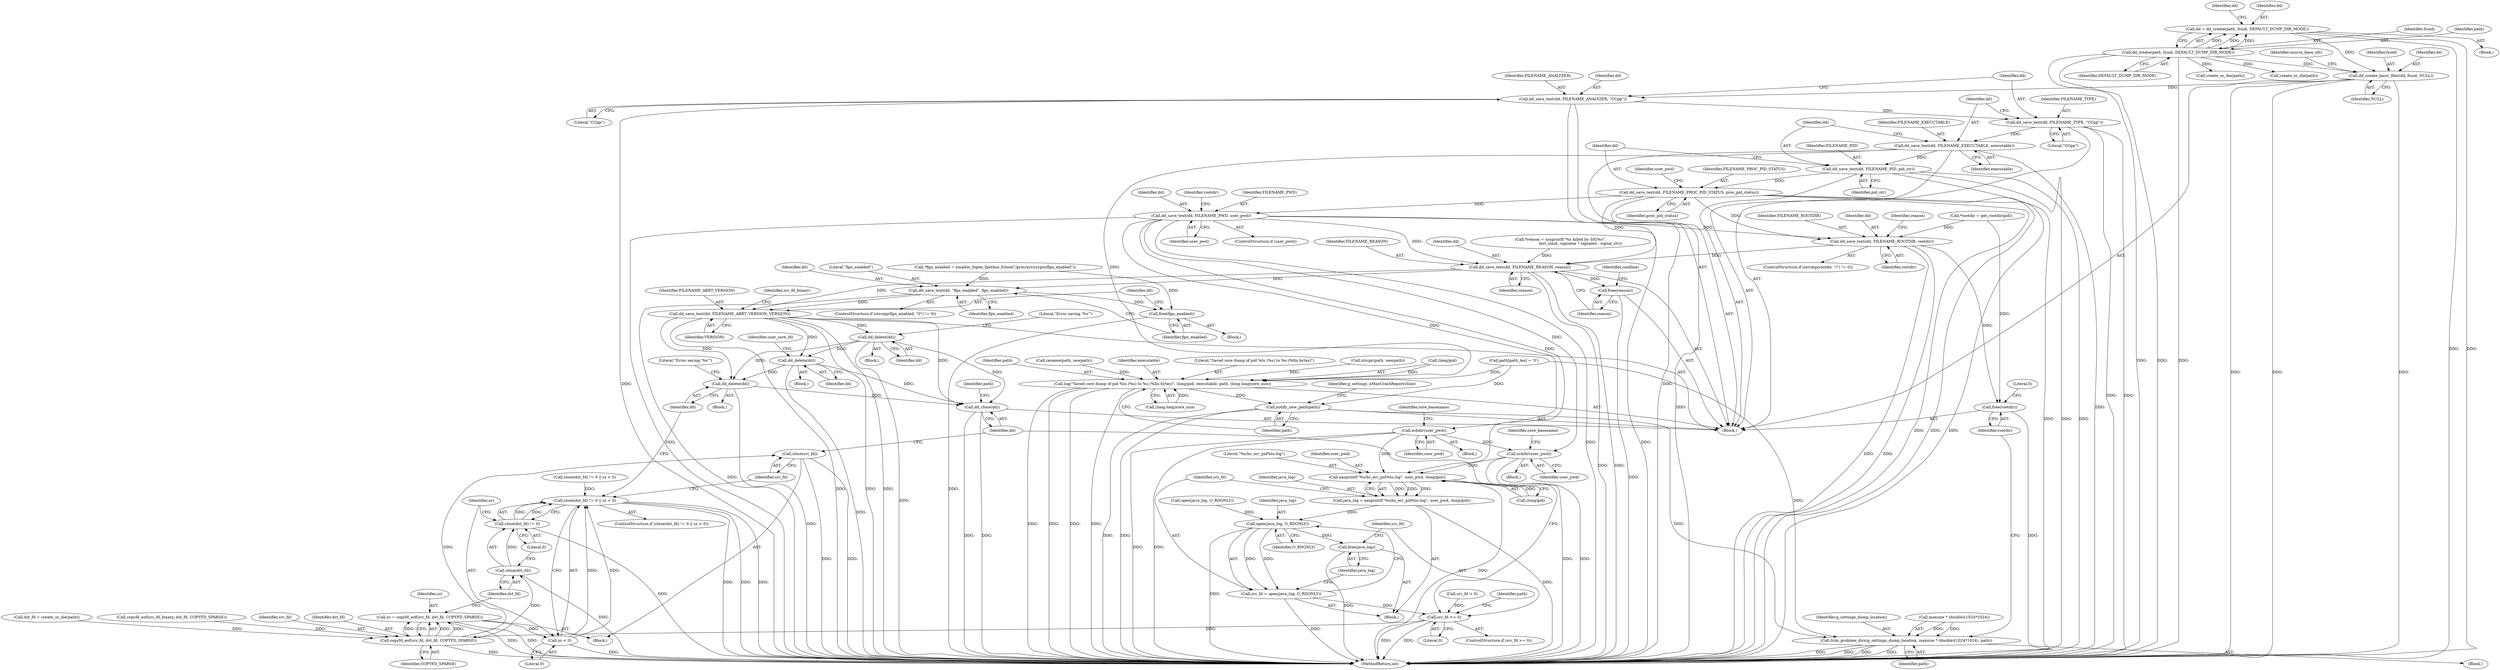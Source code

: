 digraph "0_abrt_4f2c1ddd3e3b81d2d5146b883115371f1cada9f9@API" {
"1000630" [label="(Call,dd_create_basic_files(dd, fsuid, NULL))"];
"1000616" [label="(Call,dd = dd_create(path, fsuid, DEFAULT_DUMP_DIR_MODE))"];
"1000618" [label="(Call,dd_create(path, fsuid, DEFAULT_DUMP_DIR_MODE))"];
"1000757" [label="(Call,dd_save_text(dd, FILENAME_ANALYZER, \"CCpp\"))"];
"1000761" [label="(Call,dd_save_text(dd, FILENAME_TYPE, \"CCpp\"))"];
"1000765" [label="(Call,dd_save_text(dd, FILENAME_EXECUTABLE, executable))"];
"1000769" [label="(Call,dd_save_text(dd, FILENAME_PID, pid_str))"];
"1000773" [label="(Call,dd_save_text(dd, FILENAME_PROC_PID_STATUS, proc_pid_status))"];
"1000779" [label="(Call,dd_save_text(dd, FILENAME_PWD, user_pwd))"];
"1000792" [label="(Call,dd_save_text(dd, FILENAME_ROOTDIR, rootdir))"];
"1000806" [label="(Call,dd_save_text(dd, FILENAME_REASON, reason))"];
"1000810" [label="(Call,free(reason))"];
"1000840" [label="(Call,dd_save_text(dd, \"fips_enabled\", fips_enabled))"];
"1000844" [label="(Call,free(fips_enabled))"];
"1000846" [label="(Call,dd_save_text(dd, FILENAME_ABRT_VERSION, VERSION))"];
"1000882" [label="(Call,dd_delete(dd))"];
"1000919" [label="(Call,dd_delete(dd))"];
"1001029" [label="(Call,dd_delete(dd))"];
"1001036" [label="(Call,dd_close(dd))"];
"1001103" [label="(Call,free(rootdir))"];
"1000926" [label="(Call,xchdir(user_pwd))"];
"1000956" [label="(Call,xchdir(user_pwd))"];
"1000984" [label="(Call,xasprintf(\"%s/hs_err_pid%lu.log\", user_pwd, (long)pid))"];
"1000982" [label="(Call,java_log = xasprintf(\"%s/hs_err_pid%lu.log\", user_pwd, (long)pid))"];
"1000992" [label="(Call,open(java_log, O_RDONLY))"];
"1000990" [label="(Call,src_fd = open(java_log, O_RDONLY))"];
"1000998" [label="(Call,src_fd >= 0)"];
"1001015" [label="(Call,copyfd_eof(src_fd, dst_fd, COPYFD_SPARSE))"];
"1001013" [label="(Call,sz = copyfd_eof(src_fd, dst_fd, COPYFD_SPARSE))"];
"1001025" [label="(Call,sz < 0)"];
"1001020" [label="(Call,close(dst_fd) != 0 || sz < 0)"];
"1001022" [label="(Call,close(dst_fd))"];
"1001021" [label="(Call,close(dst_fd) != 0)"];
"1001034" [label="(Call,close(src_fd))"];
"1000995" [label="(Call,free(java_log))"];
"1001065" [label="(Call,log(\"Saved core dump of pid %lu (%s) to %s (%llu bytes)\", (long)pid, executable, path, (long long)core_size))"];
"1001075" [label="(Call,notify_new_path(path))"];
"1001093" [label="(Call,trim_problem_dirs(g_settings_dump_location, maxsize * (double)(1024*1024), path))"];
"1000786" [label="(ControlStructure,if (strcmp(rootdir, \"/\") != 0))"];
"1000827" [label="(Call,*fips_enabled = xmalloc_fopen_fgetline_fclose(\"/proc/sys/crypto/fips_enabled\"))"];
"1001013" [label="(Call,sz = copyfd_eof(src_fd, dst_fd, COPYFD_SPARSE))"];
"1001017" [label="(Identifier,dst_fd)"];
"1000858" [label="(Call,create_or_die(path))"];
"1001103" [label="(Call,free(rootdir))"];
"1000926" [label="(Call,xchdir(user_pwd))"];
"1000810" [label="(Call,free(reason))"];
"1000959" [label="(Identifier,core_basename)"];
"1000881" [label="(Block,)"];
"1000623" [label="(Identifier,dd)"];
"1000768" [label="(Identifier,executable)"];
"1000760" [label="(Literal,\"CCpp\")"];
"1000780" [label="(Identifier,dd)"];
"1000806" [label="(Call,dd_save_text(dd, FILENAME_REASON, reason))"];
"1000848" [label="(Identifier,FILENAME_ABRT_VERSION)"];
"1000757" [label="(Call,dd_save_text(dd, FILENAME_ANALYZER, \"CCpp\"))"];
"1001027" [label="(Literal,0)"];
"1001070" [label="(Identifier,executable)"];
"1000630" [label="(Call,dd_create_basic_files(dd, fsuid, NULL))"];
"1000956" [label="(Call,xchdir(user_pwd))"];
"1000841" [label="(Identifier,dd)"];
"1000997" [label="(ControlStructure,if (src_fd >= 0))"];
"1001079" [label="(Identifier,g_settings_nMaxCrashReportsSize)"];
"1000782" [label="(Identifier,user_pwd)"];
"1000927" [label="(Identifier,user_pwd)"];
"1000994" [label="(Identifier,O_RDONLY)"];
"1001104" [label="(Identifier,rootdir)"];
"1000978" [label="(Call,src_fd < 0)"];
"1001008" [label="(Call,dst_fd = create_or_die(path))"];
"1000849" [label="(Identifier,VERSION)"];
"1000873" [label="(Call,close(dst_fd) != 0 || sz < 0)"];
"1001014" [label="(Identifier,sz)"];
"1000624" [label="(Block,)"];
"1001075" [label="(Call,notify_new_path(path))"];
"1000996" [label="(Identifier,java_log)"];
"1000972" [label="(Call,open(java_log, O_RDONLY))"];
"1001029" [label="(Call,dd_delete(dd))"];
"1000957" [label="(Identifier,user_pwd)"];
"1001001" [label="(Block,)"];
"1000984" [label="(Call,xasprintf(\"%s/hs_err_pid%lu.log\", user_pwd, (long)pid))"];
"1000982" [label="(Call,java_log = xasprintf(\"%s/hs_err_pid%lu.log\", user_pwd, (long)pid))"];
"1001023" [label="(Identifier,dst_fd)"];
"1001102" [label="(Identifier,path)"];
"1000991" [label="(Identifier,src_fd)"];
"1000834" [label="(ControlStructure,if (strcmp(fips_enabled, \"0\") != 0))"];
"1001094" [label="(Identifier,g_settings_dump_location)"];
"1000769" [label="(Call,dd_save_text(dd, FILENAME_PID, pid_str))"];
"1001019" [label="(ControlStructure,if (close(dst_fd) != 0 || sz < 0))"];
"1000784" [label="(Identifier,rootdir)"];
"1000770" [label="(Identifier,dd)"];
"1001015" [label="(Call,copyfd_eof(src_fd, dst_fd, COPYFD_SPARSE))"];
"1000885" [label="(Literal,\"Error saving '%s'\")"];
"1000983" [label="(Identifier,java_log)"];
"1001066" [label="(Literal,\"Saved core dump of pid %lu (%s) to %s (%llu bytes)\")"];
"1000811" [label="(Identifier,reason)"];
"1001106" [label="(Literal,0)"];
"1001004" [label="(Identifier,path)"];
"1000632" [label="(Identifier,fsuid)"];
"1001021" [label="(Call,close(dst_fd) != 0)"];
"1001060" [label="(Call,strcpy(path, newpath))"];
"1000999" [label="(Identifier,src_fd)"];
"1000792" [label="(Call,dd_save_text(dd, FILENAME_ROOTDIR, rootdir))"];
"1000764" [label="(Literal,\"CCpp\")"];
"1000920" [label="(Identifier,dd)"];
"1000774" [label="(Identifier,dd)"];
"1000843" [label="(Identifier,fips_enabled)"];
"1000846" [label="(Call,dd_save_text(dd, FILENAME_ABRT_VERSION, VERSION))"];
"1000883" [label="(Identifier,dd)"];
"1000916" [label="(Block,)"];
"1001072" [label="(Call,(long long)core_size)"];
"1001036" [label="(Call,dd_close(dd))"];
"1001037" [label="(Identifier,dd)"];
"1000892" [label="(Call,create_or_die(path))"];
"1000779" [label="(Call,dd_save_text(dd, FILENAME_PWD, user_pwd))"];
"1000847" [label="(Identifier,dd)"];
"1001093" [label="(Call,trim_problem_dirs(g_settings_dump_location, maxsize * (double)(1024*1024), path))"];
"1000985" [label="(Literal,\"%s/hs_err_pid%lu.log\")"];
"1000761" [label="(Call,dd_save_text(dd, FILENAME_TYPE, \"CCpp\"))"];
"1001081" [label="(Block,)"];
"1000758" [label="(Identifier,dd)"];
"1000795" [label="(Identifier,rootdir)"];
"1000919" [label="(Call,dd_delete(dd))"];
"1000995" [label="(Call,free(java_log))"];
"1000777" [label="(ControlStructure,if (user_pwd))"];
"1000626" [label="(Call,*rootdir = get_rootdir(pid))"];
"1000809" [label="(Identifier,reason)"];
"1001025" [label="(Call,sz < 0)"];
"1000998" [label="(Call,src_fd >= 0)"];
"1000765" [label="(Call,dd_save_text(dd, FILENAME_EXECUTABLE, executable))"];
"1000882" [label="(Call,dd_delete(dd))"];
"1000814" [label="(Identifier,cmdline)"];
"1000771" [label="(Identifier,FILENAME_PID)"];
"1000844" [label="(Call,free(fips_enabled))"];
"1000986" [label="(Identifier,user_pwd)"];
"1000620" [label="(Identifier,fsuid)"];
"1000773" [label="(Call,dd_save_text(dd, FILENAME_PROC_PID_STATUS, proc_pid_status))"];
"1001171" [label="(MethodReturn,int)"];
"1000987" [label="(Call,(long)pid)"];
"1000762" [label="(Identifier,dd)"];
"1000808" [label="(Identifier,FILENAME_REASON)"];
"1000619" [label="(Identifier,path)"];
"1001067" [label="(Call,(long)pid)"];
"1001026" [label="(Identifier,sz)"];
"1000794" [label="(Identifier,FILENAME_ROOTDIR)"];
"1001071" [label="(Identifier,path)"];
"1001024" [label="(Literal,0)"];
"1000793" [label="(Identifier,dd)"];
"1000990" [label="(Call,src_fd = open(java_log, O_RDONLY))"];
"1000633" [label="(Identifier,NULL)"];
"1000617" [label="(Identifier,dd)"];
"1000767" [label="(Identifier,FILENAME_EXECUTABLE)"];
"1001022" [label="(Call,close(dst_fd))"];
"1000833" [label="(Block,)"];
"1000842" [label="(Literal,\"fips_enabled\")"];
"1000798" [label="(Identifier,reason)"];
"1001056" [label="(Call,rename(path, newpath))"];
"1000759" [label="(Identifier,FILENAME_ANALYZER)"];
"1000766" [label="(Identifier,dd)"];
"1000992" [label="(Call,open(java_log, O_RDONLY))"];
"1001000" [label="(Literal,0)"];
"1000923" [label="(Identifier,user_core_fd)"];
"1000863" [label="(Call,copyfd_eof(src_fd_binary, dst_fd, COPYFD_SPARSE))"];
"1000925" [label="(Block,)"];
"1000993" [label="(Identifier,java_log)"];
"1000840" [label="(Call,dd_save_text(dd, \"fips_enabled\", fips_enabled))"];
"1000807" [label="(Identifier,dd)"];
"1000929" [label="(Identifier,core_basename)"];
"1001028" [label="(Block,)"];
"1000776" [label="(Identifier,proc_pid_status)"];
"1000852" [label="(Identifier,src_fd_binary)"];
"1001040" [label="(Identifier,path)"];
"1000145" [label="(Block,)"];
"1000981" [label="(Block,)"];
"1000618" [label="(Call,dd_create(path, fsuid, DEFAULT_DUMP_DIR_MODE))"];
"1001065" [label="(Call,log(\"Saved core dump of pid %lu (%s) to %s (%llu bytes)\", (long)pid, executable, path, (long long)core_size))"];
"1001018" [label="(Identifier,COPYFD_SPARSE)"];
"1000955" [label="(Block,)"];
"1000621" [label="(Identifier,DEFAULT_DUMP_DIR_MODE)"];
"1001038" [label="(Call,path[path_len] = '\0')"];
"1000781" [label="(Identifier,FILENAME_PWD)"];
"1000845" [label="(Identifier,fips_enabled)"];
"1000775" [label="(Identifier,FILENAME_PROC_PID_STATUS)"];
"1001095" [label="(Call,maxsize * (double)(1024*1024))"];
"1000616" [label="(Call,dd = dd_create(path, fsuid, DEFAULT_DUMP_DIR_MODE))"];
"1000772" [label="(Identifier,pid_str)"];
"1000763" [label="(Identifier,FILENAME_TYPE)"];
"1001076" [label="(Identifier,path)"];
"1001020" [label="(Call,close(dst_fd) != 0 || sz < 0)"];
"1000631" [label="(Identifier,dd)"];
"1001030" [label="(Identifier,dd)"];
"1001034" [label="(Call,close(src_fd))"];
"1000637" [label="(Identifier,source_base_ofs)"];
"1001032" [label="(Literal,\"Error saving '%s'\")"];
"1001035" [label="(Identifier,src_fd)"];
"1000778" [label="(Identifier,user_pwd)"];
"1001016" [label="(Identifier,src_fd)"];
"1000797" [label="(Call,*reason = xasprintf(\"%s killed by SIG%s\",\n                                 last_slash, signame ? signame : signal_str))"];
"1000630" -> "1000624"  [label="AST: "];
"1000630" -> "1000633"  [label="CFG: "];
"1000631" -> "1000630"  [label="AST: "];
"1000632" -> "1000630"  [label="AST: "];
"1000633" -> "1000630"  [label="AST: "];
"1000637" -> "1000630"  [label="CFG: "];
"1000630" -> "1001171"  [label="DDG: "];
"1000630" -> "1001171"  [label="DDG: "];
"1000630" -> "1001171"  [label="DDG: "];
"1000616" -> "1000630"  [label="DDG: "];
"1000618" -> "1000630"  [label="DDG: "];
"1000630" -> "1000757"  [label="DDG: "];
"1000616" -> "1000145"  [label="AST: "];
"1000616" -> "1000618"  [label="CFG: "];
"1000617" -> "1000616"  [label="AST: "];
"1000618" -> "1000616"  [label="AST: "];
"1000623" -> "1000616"  [label="CFG: "];
"1000616" -> "1001171"  [label="DDG: "];
"1000616" -> "1001171"  [label="DDG: "];
"1000618" -> "1000616"  [label="DDG: "];
"1000618" -> "1000616"  [label="DDG: "];
"1000618" -> "1000616"  [label="DDG: "];
"1000618" -> "1000621"  [label="CFG: "];
"1000619" -> "1000618"  [label="AST: "];
"1000620" -> "1000618"  [label="AST: "];
"1000621" -> "1000618"  [label="AST: "];
"1000618" -> "1001171"  [label="DDG: "];
"1000618" -> "1001171"  [label="DDG: "];
"1000618" -> "1001171"  [label="DDG: "];
"1000618" -> "1000858"  [label="DDG: "];
"1000618" -> "1000892"  [label="DDG: "];
"1000757" -> "1000624"  [label="AST: "];
"1000757" -> "1000760"  [label="CFG: "];
"1000758" -> "1000757"  [label="AST: "];
"1000759" -> "1000757"  [label="AST: "];
"1000760" -> "1000757"  [label="AST: "];
"1000762" -> "1000757"  [label="CFG: "];
"1000757" -> "1001171"  [label="DDG: "];
"1000757" -> "1001171"  [label="DDG: "];
"1000757" -> "1000761"  [label="DDG: "];
"1000761" -> "1000624"  [label="AST: "];
"1000761" -> "1000764"  [label="CFG: "];
"1000762" -> "1000761"  [label="AST: "];
"1000763" -> "1000761"  [label="AST: "];
"1000764" -> "1000761"  [label="AST: "];
"1000766" -> "1000761"  [label="CFG: "];
"1000761" -> "1001171"  [label="DDG: "];
"1000761" -> "1001171"  [label="DDG: "];
"1000761" -> "1000765"  [label="DDG: "];
"1000765" -> "1000624"  [label="AST: "];
"1000765" -> "1000768"  [label="CFG: "];
"1000766" -> "1000765"  [label="AST: "];
"1000767" -> "1000765"  [label="AST: "];
"1000768" -> "1000765"  [label="AST: "];
"1000770" -> "1000765"  [label="CFG: "];
"1000765" -> "1001171"  [label="DDG: "];
"1000765" -> "1001171"  [label="DDG: "];
"1000765" -> "1000769"  [label="DDG: "];
"1000765" -> "1001065"  [label="DDG: "];
"1000769" -> "1000624"  [label="AST: "];
"1000769" -> "1000772"  [label="CFG: "];
"1000770" -> "1000769"  [label="AST: "];
"1000771" -> "1000769"  [label="AST: "];
"1000772" -> "1000769"  [label="AST: "];
"1000774" -> "1000769"  [label="CFG: "];
"1000769" -> "1001171"  [label="DDG: "];
"1000769" -> "1001171"  [label="DDG: "];
"1000769" -> "1001171"  [label="DDG: "];
"1000769" -> "1000773"  [label="DDG: "];
"1000773" -> "1000624"  [label="AST: "];
"1000773" -> "1000776"  [label="CFG: "];
"1000774" -> "1000773"  [label="AST: "];
"1000775" -> "1000773"  [label="AST: "];
"1000776" -> "1000773"  [label="AST: "];
"1000778" -> "1000773"  [label="CFG: "];
"1000773" -> "1001171"  [label="DDG: "];
"1000773" -> "1001171"  [label="DDG: "];
"1000773" -> "1001171"  [label="DDG: "];
"1000773" -> "1000779"  [label="DDG: "];
"1000773" -> "1000792"  [label="DDG: "];
"1000773" -> "1000806"  [label="DDG: "];
"1000779" -> "1000777"  [label="AST: "];
"1000779" -> "1000782"  [label="CFG: "];
"1000780" -> "1000779"  [label="AST: "];
"1000781" -> "1000779"  [label="AST: "];
"1000782" -> "1000779"  [label="AST: "];
"1000784" -> "1000779"  [label="CFG: "];
"1000779" -> "1001171"  [label="DDG: "];
"1000779" -> "1001171"  [label="DDG: "];
"1000779" -> "1001171"  [label="DDG: "];
"1000779" -> "1000792"  [label="DDG: "];
"1000779" -> "1000806"  [label="DDG: "];
"1000779" -> "1000926"  [label="DDG: "];
"1000779" -> "1000956"  [label="DDG: "];
"1000779" -> "1000984"  [label="DDG: "];
"1000792" -> "1000786"  [label="AST: "];
"1000792" -> "1000795"  [label="CFG: "];
"1000793" -> "1000792"  [label="AST: "];
"1000794" -> "1000792"  [label="AST: "];
"1000795" -> "1000792"  [label="AST: "];
"1000798" -> "1000792"  [label="CFG: "];
"1000792" -> "1001171"  [label="DDG: "];
"1000792" -> "1001171"  [label="DDG: "];
"1000626" -> "1000792"  [label="DDG: "];
"1000792" -> "1000806"  [label="DDG: "];
"1000792" -> "1001103"  [label="DDG: "];
"1000806" -> "1000624"  [label="AST: "];
"1000806" -> "1000809"  [label="CFG: "];
"1000807" -> "1000806"  [label="AST: "];
"1000808" -> "1000806"  [label="AST: "];
"1000809" -> "1000806"  [label="AST: "];
"1000811" -> "1000806"  [label="CFG: "];
"1000806" -> "1001171"  [label="DDG: "];
"1000806" -> "1001171"  [label="DDG: "];
"1000797" -> "1000806"  [label="DDG: "];
"1000806" -> "1000810"  [label="DDG: "];
"1000806" -> "1000840"  [label="DDG: "];
"1000806" -> "1000846"  [label="DDG: "];
"1000810" -> "1000624"  [label="AST: "];
"1000810" -> "1000811"  [label="CFG: "];
"1000811" -> "1000810"  [label="AST: "];
"1000814" -> "1000810"  [label="CFG: "];
"1000810" -> "1001171"  [label="DDG: "];
"1000840" -> "1000834"  [label="AST: "];
"1000840" -> "1000843"  [label="CFG: "];
"1000841" -> "1000840"  [label="AST: "];
"1000842" -> "1000840"  [label="AST: "];
"1000843" -> "1000840"  [label="AST: "];
"1000845" -> "1000840"  [label="CFG: "];
"1000840" -> "1001171"  [label="DDG: "];
"1000827" -> "1000840"  [label="DDG: "];
"1000840" -> "1000844"  [label="DDG: "];
"1000840" -> "1000846"  [label="DDG: "];
"1000844" -> "1000833"  [label="AST: "];
"1000844" -> "1000845"  [label="CFG: "];
"1000845" -> "1000844"  [label="AST: "];
"1000847" -> "1000844"  [label="CFG: "];
"1000844" -> "1001171"  [label="DDG: "];
"1000827" -> "1000844"  [label="DDG: "];
"1000846" -> "1000624"  [label="AST: "];
"1000846" -> "1000849"  [label="CFG: "];
"1000847" -> "1000846"  [label="AST: "];
"1000848" -> "1000846"  [label="AST: "];
"1000849" -> "1000846"  [label="AST: "];
"1000852" -> "1000846"  [label="CFG: "];
"1000846" -> "1001171"  [label="DDG: "];
"1000846" -> "1001171"  [label="DDG: "];
"1000846" -> "1001171"  [label="DDG: "];
"1000846" -> "1000882"  [label="DDG: "];
"1000846" -> "1000919"  [label="DDG: "];
"1000846" -> "1001029"  [label="DDG: "];
"1000846" -> "1001036"  [label="DDG: "];
"1000882" -> "1000881"  [label="AST: "];
"1000882" -> "1000883"  [label="CFG: "];
"1000883" -> "1000882"  [label="AST: "];
"1000885" -> "1000882"  [label="CFG: "];
"1000882" -> "1001171"  [label="DDG: "];
"1000882" -> "1000919"  [label="DDG: "];
"1000882" -> "1001029"  [label="DDG: "];
"1000882" -> "1001036"  [label="DDG: "];
"1000919" -> "1000916"  [label="AST: "];
"1000919" -> "1000920"  [label="CFG: "];
"1000920" -> "1000919"  [label="AST: "];
"1000923" -> "1000919"  [label="CFG: "];
"1000919" -> "1001171"  [label="DDG: "];
"1000919" -> "1001029"  [label="DDG: "];
"1000919" -> "1001036"  [label="DDG: "];
"1001029" -> "1001028"  [label="AST: "];
"1001029" -> "1001030"  [label="CFG: "];
"1001030" -> "1001029"  [label="AST: "];
"1001032" -> "1001029"  [label="CFG: "];
"1001029" -> "1001171"  [label="DDG: "];
"1001029" -> "1001036"  [label="DDG: "];
"1001036" -> "1000624"  [label="AST: "];
"1001036" -> "1001037"  [label="CFG: "];
"1001037" -> "1001036"  [label="AST: "];
"1001040" -> "1001036"  [label="CFG: "];
"1001036" -> "1001171"  [label="DDG: "];
"1001036" -> "1001171"  [label="DDG: "];
"1001103" -> "1000624"  [label="AST: "];
"1001103" -> "1001104"  [label="CFG: "];
"1001104" -> "1001103"  [label="AST: "];
"1001106" -> "1001103"  [label="CFG: "];
"1001103" -> "1001171"  [label="DDG: "];
"1000626" -> "1001103"  [label="DDG: "];
"1000926" -> "1000925"  [label="AST: "];
"1000926" -> "1000927"  [label="CFG: "];
"1000927" -> "1000926"  [label="AST: "];
"1000929" -> "1000926"  [label="CFG: "];
"1000926" -> "1001171"  [label="DDG: "];
"1000926" -> "1001171"  [label="DDG: "];
"1000926" -> "1000956"  [label="DDG: "];
"1000926" -> "1000984"  [label="DDG: "];
"1000956" -> "1000955"  [label="AST: "];
"1000956" -> "1000957"  [label="CFG: "];
"1000957" -> "1000956"  [label="AST: "];
"1000959" -> "1000956"  [label="CFG: "];
"1000956" -> "1001171"  [label="DDG: "];
"1000956" -> "1001171"  [label="DDG: "];
"1000956" -> "1000984"  [label="DDG: "];
"1000984" -> "1000982"  [label="AST: "];
"1000984" -> "1000987"  [label="CFG: "];
"1000985" -> "1000984"  [label="AST: "];
"1000986" -> "1000984"  [label="AST: "];
"1000987" -> "1000984"  [label="AST: "];
"1000982" -> "1000984"  [label="CFG: "];
"1000984" -> "1001171"  [label="DDG: "];
"1000984" -> "1000982"  [label="DDG: "];
"1000984" -> "1000982"  [label="DDG: "];
"1000984" -> "1000982"  [label="DDG: "];
"1000987" -> "1000984"  [label="DDG: "];
"1000982" -> "1000981"  [label="AST: "];
"1000983" -> "1000982"  [label="AST: "];
"1000991" -> "1000982"  [label="CFG: "];
"1000982" -> "1001171"  [label="DDG: "];
"1000982" -> "1000992"  [label="DDG: "];
"1000992" -> "1000990"  [label="AST: "];
"1000992" -> "1000994"  [label="CFG: "];
"1000993" -> "1000992"  [label="AST: "];
"1000994" -> "1000992"  [label="AST: "];
"1000990" -> "1000992"  [label="CFG: "];
"1000992" -> "1001171"  [label="DDG: "];
"1000992" -> "1000990"  [label="DDG: "];
"1000992" -> "1000990"  [label="DDG: "];
"1000972" -> "1000992"  [label="DDG: "];
"1000992" -> "1000995"  [label="DDG: "];
"1000990" -> "1000981"  [label="AST: "];
"1000991" -> "1000990"  [label="AST: "];
"1000996" -> "1000990"  [label="CFG: "];
"1000990" -> "1001171"  [label="DDG: "];
"1000990" -> "1000998"  [label="DDG: "];
"1000998" -> "1000997"  [label="AST: "];
"1000998" -> "1001000"  [label="CFG: "];
"1000999" -> "1000998"  [label="AST: "];
"1001000" -> "1000998"  [label="AST: "];
"1001004" -> "1000998"  [label="CFG: "];
"1001037" -> "1000998"  [label="CFG: "];
"1000998" -> "1001171"  [label="DDG: "];
"1000998" -> "1001171"  [label="DDG: "];
"1000978" -> "1000998"  [label="DDG: "];
"1000998" -> "1001015"  [label="DDG: "];
"1001015" -> "1001013"  [label="AST: "];
"1001015" -> "1001018"  [label="CFG: "];
"1001016" -> "1001015"  [label="AST: "];
"1001017" -> "1001015"  [label="AST: "];
"1001018" -> "1001015"  [label="AST: "];
"1001013" -> "1001015"  [label="CFG: "];
"1001015" -> "1001171"  [label="DDG: "];
"1001015" -> "1001013"  [label="DDG: "];
"1001015" -> "1001013"  [label="DDG: "];
"1001015" -> "1001013"  [label="DDG: "];
"1001008" -> "1001015"  [label="DDG: "];
"1000863" -> "1001015"  [label="DDG: "];
"1001015" -> "1001022"  [label="DDG: "];
"1001015" -> "1001034"  [label="DDG: "];
"1001013" -> "1001001"  [label="AST: "];
"1001014" -> "1001013"  [label="AST: "];
"1001023" -> "1001013"  [label="CFG: "];
"1001013" -> "1001171"  [label="DDG: "];
"1001013" -> "1001171"  [label="DDG: "];
"1001013" -> "1001025"  [label="DDG: "];
"1001025" -> "1001020"  [label="AST: "];
"1001025" -> "1001027"  [label="CFG: "];
"1001026" -> "1001025"  [label="AST: "];
"1001027" -> "1001025"  [label="AST: "];
"1001020" -> "1001025"  [label="CFG: "];
"1001025" -> "1001171"  [label="DDG: "];
"1001025" -> "1001020"  [label="DDG: "];
"1001025" -> "1001020"  [label="DDG: "];
"1001020" -> "1001019"  [label="AST: "];
"1001020" -> "1001021"  [label="CFG: "];
"1001021" -> "1001020"  [label="AST: "];
"1001030" -> "1001020"  [label="CFG: "];
"1001035" -> "1001020"  [label="CFG: "];
"1001020" -> "1001171"  [label="DDG: "];
"1001020" -> "1001171"  [label="DDG: "];
"1001020" -> "1001171"  [label="DDG: "];
"1001021" -> "1001020"  [label="DDG: "];
"1001021" -> "1001020"  [label="DDG: "];
"1000873" -> "1001020"  [label="DDG: "];
"1001022" -> "1001021"  [label="AST: "];
"1001022" -> "1001023"  [label="CFG: "];
"1001023" -> "1001022"  [label="AST: "];
"1001024" -> "1001022"  [label="CFG: "];
"1001022" -> "1001171"  [label="DDG: "];
"1001022" -> "1001021"  [label="DDG: "];
"1001021" -> "1001024"  [label="CFG: "];
"1001024" -> "1001021"  [label="AST: "];
"1001026" -> "1001021"  [label="CFG: "];
"1001021" -> "1001171"  [label="DDG: "];
"1001034" -> "1001001"  [label="AST: "];
"1001034" -> "1001035"  [label="CFG: "];
"1001035" -> "1001034"  [label="AST: "];
"1001037" -> "1001034"  [label="CFG: "];
"1001034" -> "1001171"  [label="DDG: "];
"1001034" -> "1001171"  [label="DDG: "];
"1000995" -> "1000981"  [label="AST: "];
"1000995" -> "1000996"  [label="CFG: "];
"1000996" -> "1000995"  [label="AST: "];
"1000999" -> "1000995"  [label="CFG: "];
"1000995" -> "1001171"  [label="DDG: "];
"1001065" -> "1000624"  [label="AST: "];
"1001065" -> "1001072"  [label="CFG: "];
"1001066" -> "1001065"  [label="AST: "];
"1001067" -> "1001065"  [label="AST: "];
"1001070" -> "1001065"  [label="AST: "];
"1001071" -> "1001065"  [label="AST: "];
"1001072" -> "1001065"  [label="AST: "];
"1001076" -> "1001065"  [label="CFG: "];
"1001065" -> "1001171"  [label="DDG: "];
"1001065" -> "1001171"  [label="DDG: "];
"1001065" -> "1001171"  [label="DDG: "];
"1001065" -> "1001171"  [label="DDG: "];
"1001067" -> "1001065"  [label="DDG: "];
"1001060" -> "1001065"  [label="DDG: "];
"1001056" -> "1001065"  [label="DDG: "];
"1001038" -> "1001065"  [label="DDG: "];
"1001072" -> "1001065"  [label="DDG: "];
"1001065" -> "1001075"  [label="DDG: "];
"1001075" -> "1000624"  [label="AST: "];
"1001075" -> "1001076"  [label="CFG: "];
"1001076" -> "1001075"  [label="AST: "];
"1001079" -> "1001075"  [label="CFG: "];
"1001075" -> "1001171"  [label="DDG: "];
"1001075" -> "1001171"  [label="DDG: "];
"1001038" -> "1001075"  [label="DDG: "];
"1001075" -> "1001093"  [label="DDG: "];
"1001093" -> "1001081"  [label="AST: "];
"1001093" -> "1001102"  [label="CFG: "];
"1001094" -> "1001093"  [label="AST: "];
"1001095" -> "1001093"  [label="AST: "];
"1001102" -> "1001093"  [label="AST: "];
"1001104" -> "1001093"  [label="CFG: "];
"1001093" -> "1001171"  [label="DDG: "];
"1001093" -> "1001171"  [label="DDG: "];
"1001093" -> "1001171"  [label="DDG: "];
"1001093" -> "1001171"  [label="DDG: "];
"1001095" -> "1001093"  [label="DDG: "];
"1001095" -> "1001093"  [label="DDG: "];
"1001038" -> "1001093"  [label="DDG: "];
}
